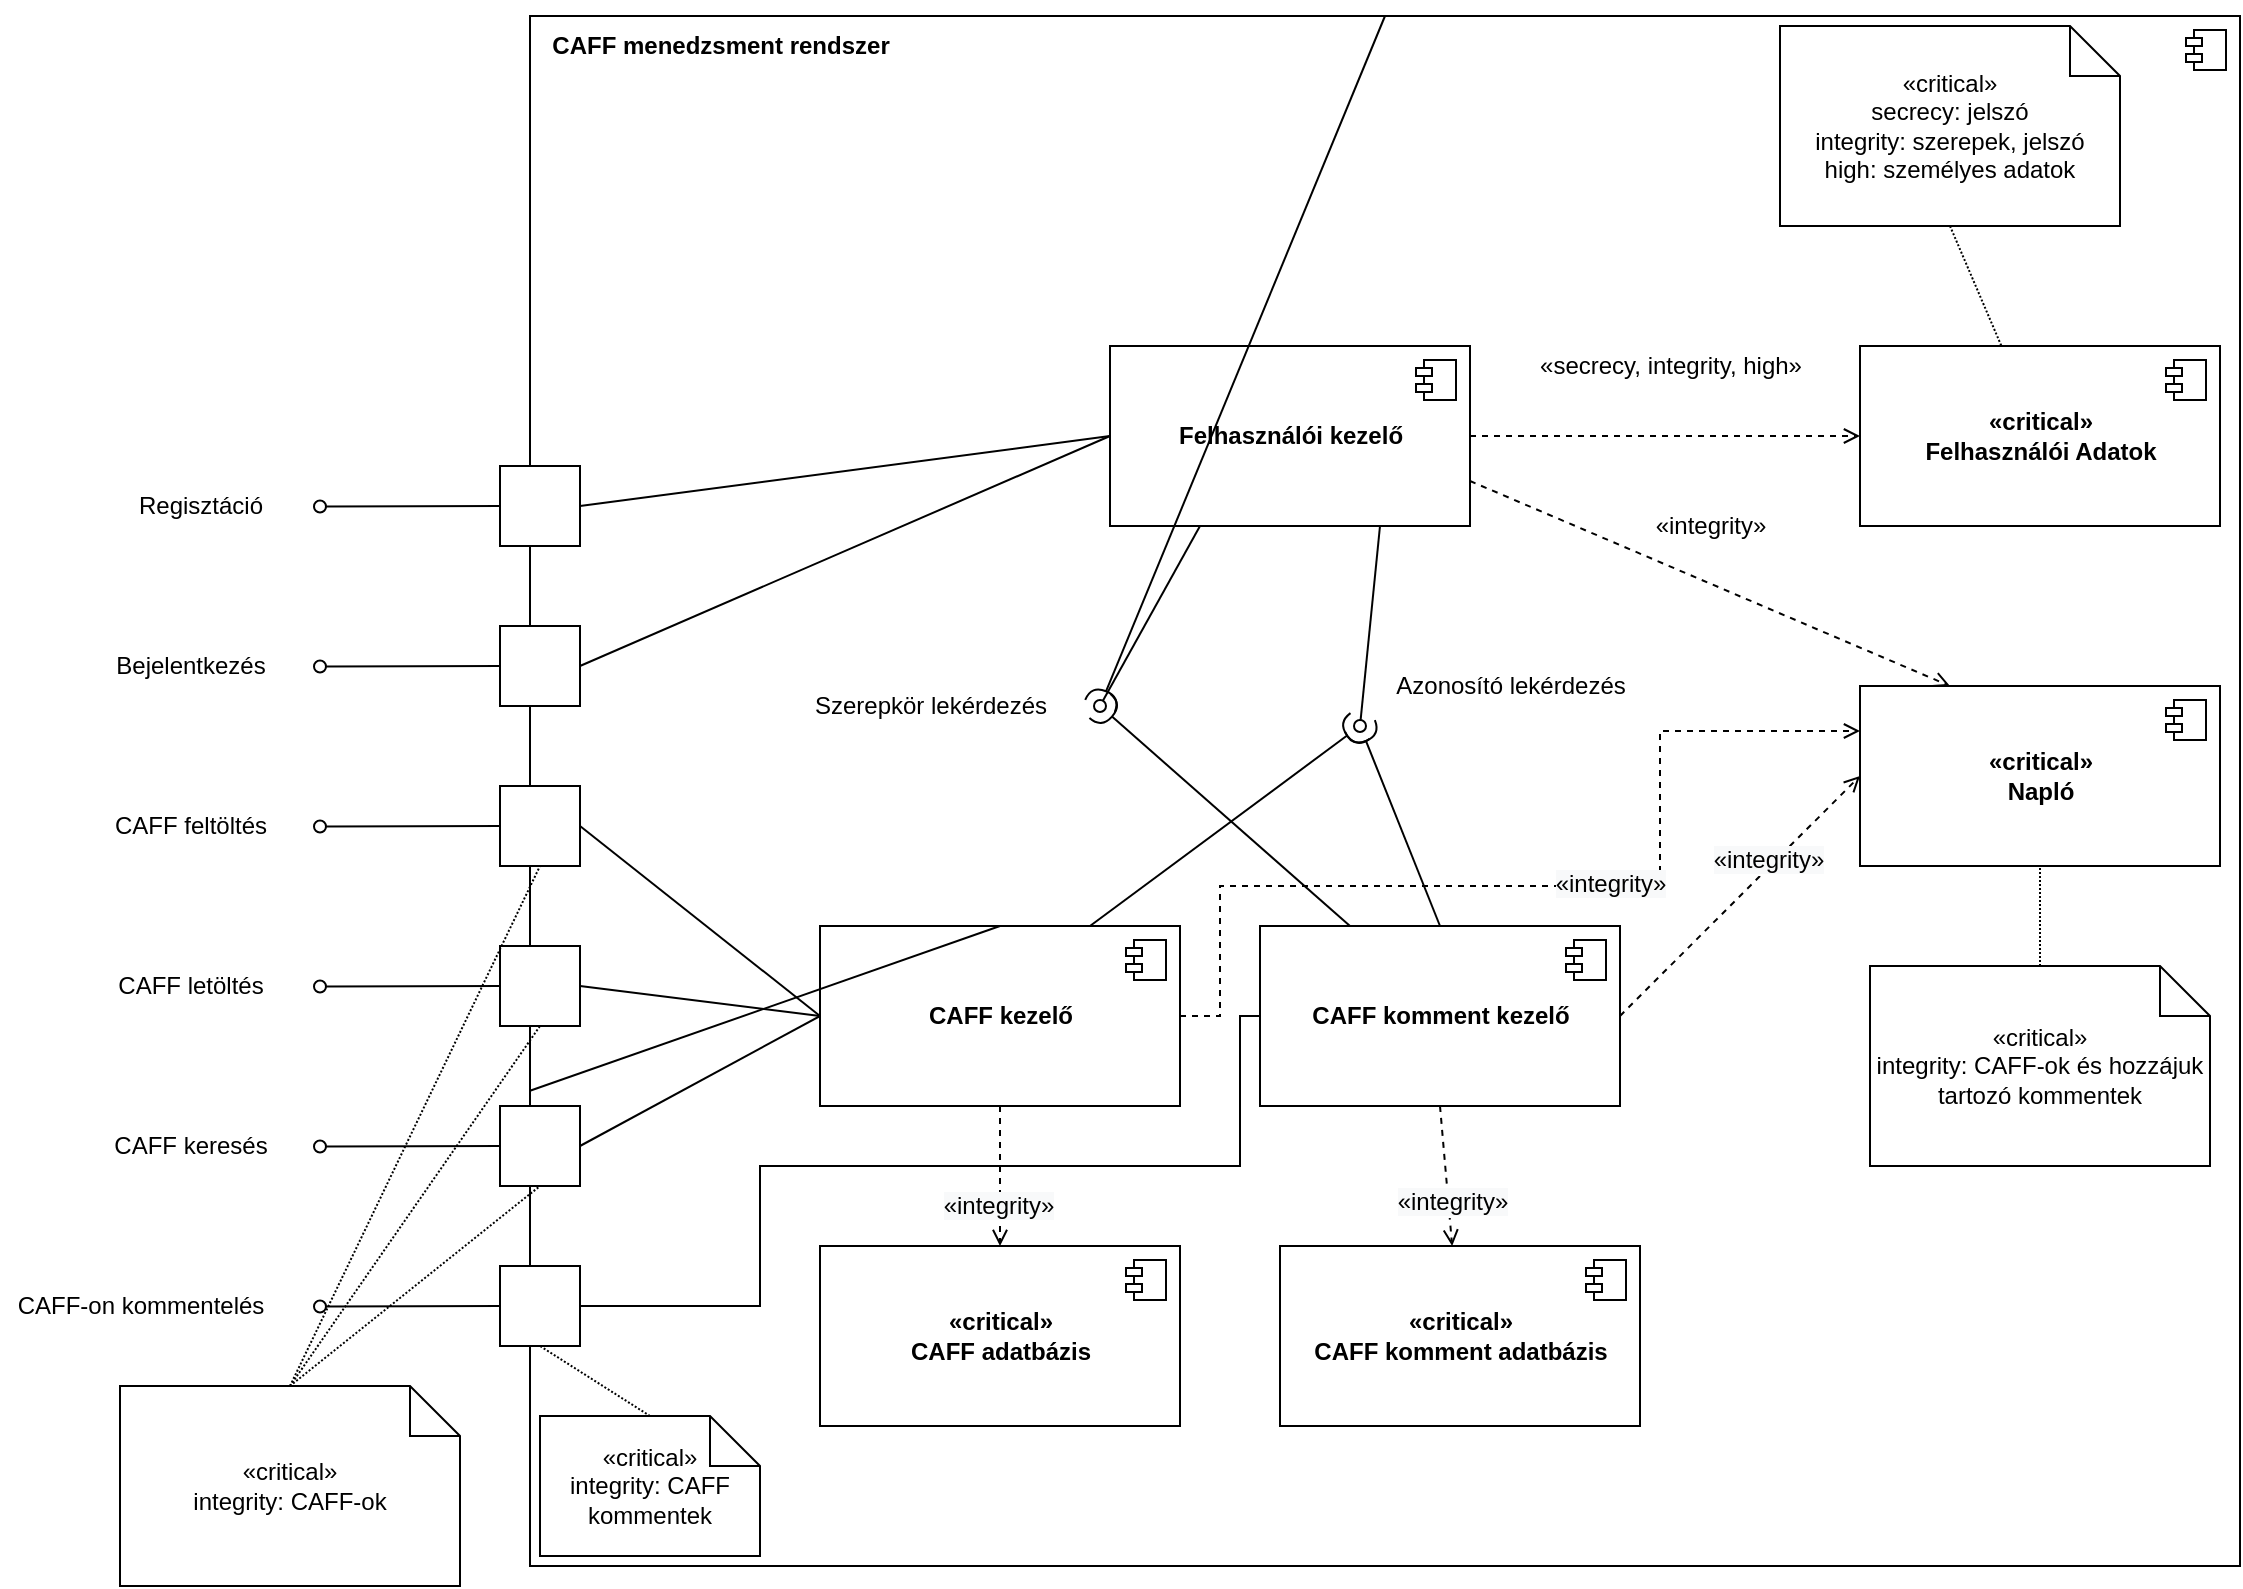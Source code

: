 <mxfile version="15.4.0" type="device"><diagram id="pZsBLCLocK1X_sweAYKc" name="Page-1"><mxGraphModel dx="2272" dy="822" grid="1" gridSize="10" guides="1" tooltips="1" connect="1" arrows="1" fold="1" page="1" pageScale="1" pageWidth="850" pageHeight="1100" math="0" shadow="0"><root><mxCell id="0"/><mxCell id="1" parent="0"/><mxCell id="NrTcaysrjlNpQXRKOURs-41" value="" style="html=1;dropTarget=0;" parent="1" vertex="1"><mxGeometry x="45" y="25" width="855" height="775" as="geometry"/></mxCell><mxCell id="NrTcaysrjlNpQXRKOURs-42" value="" style="shape=module;jettyWidth=8;jettyHeight=4;" parent="NrTcaysrjlNpQXRKOURs-41" vertex="1"><mxGeometry x="1" width="20" height="20" relative="1" as="geometry"><mxPoint x="-27" y="7" as="offset"/></mxGeometry></mxCell><mxCell id="NrTcaysrjlNpQXRKOURs-6" style="edgeStyle=orthogonalEdgeStyle;rounded=0;orthogonalLoop=1;jettySize=auto;html=1;exitX=1;exitY=0.5;exitDx=0;exitDy=0;entryX=0;entryY=0.5;entryDx=0;entryDy=0;dashed=1;endArrow=open;endFill=0;" parent="1" source="NrTcaysrjlNpQXRKOURs-2" target="NrTcaysrjlNpQXRKOURs-4" edge="1"><mxGeometry relative="1" as="geometry"/></mxCell><mxCell id="NrTcaysrjlNpQXRKOURs-26" style="edgeStyle=none;rounded=0;orthogonalLoop=1;jettySize=auto;html=1;exitX=0.25;exitY=1;exitDx=0;exitDy=0;endArrow=oval;endFill=0;" parent="1" source="NrTcaysrjlNpQXRKOURs-2" edge="1"><mxGeometry relative="1" as="geometry"><mxPoint x="330" y="370" as="targetPoint"/></mxGeometry></mxCell><mxCell id="NrTcaysrjlNpQXRKOURs-40" style="rounded=0;orthogonalLoop=1;jettySize=auto;html=1;exitX=1;exitY=0.75;exitDx=0;exitDy=0;entryX=0.25;entryY=0;entryDx=0;entryDy=0;dashed=1;endArrow=open;endFill=0;" parent="1" source="NrTcaysrjlNpQXRKOURs-2" target="NrTcaysrjlNpQXRKOURs-36" edge="1"><mxGeometry relative="1" as="geometry"/></mxCell><mxCell id="NrTcaysrjlNpQXRKOURs-2" value="Felhasználói kezelő" style="html=1;dropTarget=0;fontStyle=1" parent="1" vertex="1"><mxGeometry x="335" y="190" width="180" height="90" as="geometry"/></mxCell><mxCell id="NrTcaysrjlNpQXRKOURs-3" value="" style="shape=module;jettyWidth=8;jettyHeight=4;" parent="NrTcaysrjlNpQXRKOURs-2" vertex="1"><mxGeometry x="1" width="20" height="20" relative="1" as="geometry"><mxPoint x="-27" y="7" as="offset"/></mxGeometry></mxCell><mxCell id="NrTcaysrjlNpQXRKOURs-4" value="«critical»&lt;br&gt;Felhasználói Adatok" style="html=1;dropTarget=0;fontStyle=1" parent="1" vertex="1"><mxGeometry x="710" y="190" width="180" height="90" as="geometry"/></mxCell><mxCell id="NrTcaysrjlNpQXRKOURs-5" value="" style="shape=module;jettyWidth=8;jettyHeight=4;" parent="NrTcaysrjlNpQXRKOURs-4" vertex="1"><mxGeometry x="1" width="20" height="20" relative="1" as="geometry"><mxPoint x="-27" y="7" as="offset"/></mxGeometry></mxCell><mxCell id="NrTcaysrjlNpQXRKOURs-19" style="edgeStyle=none;rounded=0;orthogonalLoop=1;jettySize=auto;html=1;exitX=0.5;exitY=1;exitDx=0;exitDy=0;entryX=0.5;entryY=0;entryDx=0;entryDy=0;dashed=1;endArrow=open;endFill=0;" parent="1" source="NrTcaysrjlNpQXRKOURs-10" target="NrTcaysrjlNpQXRKOURs-14" edge="1"><mxGeometry relative="1" as="geometry"/></mxCell><mxCell id="NrTcaysrjlNpQXRKOURs-90" value="&lt;span style=&quot;font-size: 12px ; background-color: rgb(248 , 249 , 250)&quot;&gt;«integrity»&lt;/span&gt;" style="edgeLabel;html=1;align=center;verticalAlign=middle;resizable=0;points=[];" parent="NrTcaysrjlNpQXRKOURs-19" vertex="1" connectable="0"><mxGeometry x="0.429" y="-1" relative="1" as="geometry"><mxPoint as="offset"/></mxGeometry></mxCell><mxCell id="NrTcaysrjlNpQXRKOURs-30" style="edgeStyle=none;rounded=0;orthogonalLoop=1;jettySize=auto;html=1;exitX=0.5;exitY=0;exitDx=0;exitDy=0;endArrow=halfCircle;endFill=0;startArrow=none;" parent="1" source="NrTcaysrjlNpQXRKOURs-41" edge="1"><mxGeometry relative="1" as="geometry"><mxPoint x="330" y="370" as="targetPoint"/></mxGeometry></mxCell><mxCell id="NrTcaysrjlNpQXRKOURs-34" style="edgeStyle=none;rounded=0;orthogonalLoop=1;jettySize=auto;html=1;exitX=0.75;exitY=0;exitDx=0;exitDy=0;endArrow=halfCircle;endFill=0;" parent="1" source="NrTcaysrjlNpQXRKOURs-10" edge="1"><mxGeometry relative="1" as="geometry"><mxPoint x="460" y="380" as="targetPoint"/></mxGeometry></mxCell><mxCell id="NrTcaysrjlNpQXRKOURs-39" style="edgeStyle=orthogonalEdgeStyle;rounded=0;orthogonalLoop=1;jettySize=auto;html=1;exitX=1;exitY=0.5;exitDx=0;exitDy=0;entryX=0;entryY=0.25;entryDx=0;entryDy=0;dashed=1;endArrow=open;endFill=0;" parent="1" source="NrTcaysrjlNpQXRKOURs-10" target="NrTcaysrjlNpQXRKOURs-36" edge="1"><mxGeometry relative="1" as="geometry"><Array as="points"><mxPoint x="390" y="525"/><mxPoint x="390" y="460"/><mxPoint x="610" y="460"/><mxPoint x="610" y="383"/></Array></mxGeometry></mxCell><mxCell id="NrTcaysrjlNpQXRKOURs-85" value="&lt;span style=&quot;color: rgba(0 , 0 , 0 , 0) ; font-family: monospace ; font-size: 0px ; background-color: rgb(248 , 249 , 250)&quot;&gt;%3CmxGraphModel%3E%3Croot%3E%3CmxCell%20id%3D%220%22%2F%3E%3CmxCell%20id%3D%221%22%20parent%3D%220%22%2F%3E%3CmxCell%20id%3D%222%22%20value%3D%22%26lt%3Bspan%26gt%3B%C2%ABintegrity%C2%BB%26lt%3B%2Fspan%26gt%3B%22%20style%3D%22text%3Bhtml%3D1%3Balign%3Dcenter%3BverticalAlign%3Dmiddle%3Bresizable%3D0%3Bpoints%3D%5B%5D%3Bautosize%3D1%3BstrokeColor%3Dnone%3BfillColor%3Dnone%3B%22%20vertex%3D%221%22%20parent%3D%221%22%3E%3CmxGeometry%20x%3D%22600%22%20y%3D%22270%22%20width%3D%2270%22%20height%3D%2220%22%20as%3D%22geometry%22%2F%3E%3C%2FmxCell%3E%3C%2Froot%3E%3C%2FmxGraphModel%3E&lt;/span&gt;" style="edgeLabel;html=1;align=center;verticalAlign=middle;resizable=0;points=[];" parent="NrTcaysrjlNpQXRKOURs-39" vertex="1" connectable="0"><mxGeometry x="0.119" y="-1" relative="1" as="geometry"><mxPoint as="offset"/></mxGeometry></mxCell><mxCell id="NrTcaysrjlNpQXRKOURs-86" value="&lt;span style=&quot;font-size: 12px ; background-color: rgb(248 , 249 , 250)&quot;&gt;«integrity»&lt;/span&gt;" style="edgeLabel;html=1;align=center;verticalAlign=middle;resizable=0;points=[];" parent="NrTcaysrjlNpQXRKOURs-39" vertex="1" connectable="0"><mxGeometry x="0.161" y="1" relative="1" as="geometry"><mxPoint as="offset"/></mxGeometry></mxCell><mxCell id="NrTcaysrjlNpQXRKOURs-10" value="CAFF kezelő" style="html=1;dropTarget=0;fontStyle=1" parent="1" vertex="1"><mxGeometry x="190" y="480" width="180" height="90" as="geometry"/></mxCell><mxCell id="NrTcaysrjlNpQXRKOURs-11" value="" style="shape=module;jettyWidth=8;jettyHeight=4;" parent="NrTcaysrjlNpQXRKOURs-10" vertex="1"><mxGeometry x="1" width="20" height="20" relative="1" as="geometry"><mxPoint x="-27" y="7" as="offset"/></mxGeometry></mxCell><mxCell id="NrTcaysrjlNpQXRKOURs-18" style="edgeStyle=none;rounded=0;orthogonalLoop=1;jettySize=auto;html=1;exitX=0.5;exitY=1;exitDx=0;exitDy=0;dashed=1;endArrow=open;endFill=0;" parent="1" source="NrTcaysrjlNpQXRKOURs-12" target="NrTcaysrjlNpQXRKOURs-16" edge="1"><mxGeometry relative="1" as="geometry"/></mxCell><mxCell id="NrTcaysrjlNpQXRKOURs-89" value="&lt;span style=&quot;font-size: 12px ; background-color: rgb(248 , 249 , 250)&quot;&gt;«integrity»&lt;/span&gt;" style="edgeLabel;html=1;align=center;verticalAlign=middle;resizable=0;points=[];" parent="NrTcaysrjlNpQXRKOURs-18" vertex="1" connectable="0"><mxGeometry x="0.376" y="2" relative="1" as="geometry"><mxPoint as="offset"/></mxGeometry></mxCell><mxCell id="NrTcaysrjlNpQXRKOURs-31" style="edgeStyle=none;rounded=0;orthogonalLoop=1;jettySize=auto;html=1;exitX=0.25;exitY=0;exitDx=0;exitDy=0;endArrow=halfCircle;endFill=0;" parent="1" source="NrTcaysrjlNpQXRKOURs-12" edge="1"><mxGeometry relative="1" as="geometry"><mxPoint x="330" y="370" as="targetPoint"/></mxGeometry></mxCell><mxCell id="NrTcaysrjlNpQXRKOURs-35" style="edgeStyle=none;rounded=0;orthogonalLoop=1;jettySize=auto;html=1;exitX=0.5;exitY=0;exitDx=0;exitDy=0;endArrow=halfCircle;endFill=0;" parent="1" source="NrTcaysrjlNpQXRKOURs-12" edge="1"><mxGeometry relative="1" as="geometry"><mxPoint x="460.0" y="380" as="targetPoint"/></mxGeometry></mxCell><mxCell id="NrTcaysrjlNpQXRKOURs-38" style="edgeStyle=none;rounded=0;orthogonalLoop=1;jettySize=auto;html=1;exitX=1;exitY=0.5;exitDx=0;exitDy=0;entryX=0;entryY=0.5;entryDx=0;entryDy=0;dashed=1;endArrow=open;endFill=0;" parent="1" source="NrTcaysrjlNpQXRKOURs-12" target="NrTcaysrjlNpQXRKOURs-36" edge="1"><mxGeometry relative="1" as="geometry"/></mxCell><mxCell id="NrTcaysrjlNpQXRKOURs-88" value="&lt;span style=&quot;font-size: 12px ; background-color: rgb(248 , 249 , 250)&quot;&gt;«integrity»&lt;/span&gt;" style="edgeLabel;html=1;align=center;verticalAlign=middle;resizable=0;points=[];" parent="NrTcaysrjlNpQXRKOURs-38" vertex="1" connectable="0"><mxGeometry x="0.267" y="3" relative="1" as="geometry"><mxPoint as="offset"/></mxGeometry></mxCell><mxCell id="NrTcaysrjlNpQXRKOURs-12" value="CAFF komment kezelő" style="html=1;dropTarget=0;fontStyle=1" parent="1" vertex="1"><mxGeometry x="410" y="480" width="180" height="90" as="geometry"/></mxCell><mxCell id="NrTcaysrjlNpQXRKOURs-13" value="" style="shape=module;jettyWidth=8;jettyHeight=4;" parent="NrTcaysrjlNpQXRKOURs-12" vertex="1"><mxGeometry x="1" width="20" height="20" relative="1" as="geometry"><mxPoint x="-27" y="7" as="offset"/></mxGeometry></mxCell><mxCell id="NrTcaysrjlNpQXRKOURs-14" value="«critical»&lt;br&gt;CAFF adatbázis" style="html=1;dropTarget=0;fontStyle=1" parent="1" vertex="1"><mxGeometry x="190" y="640" width="180" height="90" as="geometry"/></mxCell><mxCell id="NrTcaysrjlNpQXRKOURs-15" value="" style="shape=module;jettyWidth=8;jettyHeight=4;" parent="NrTcaysrjlNpQXRKOURs-14" vertex="1"><mxGeometry x="1" width="20" height="20" relative="1" as="geometry"><mxPoint x="-27" y="7" as="offset"/></mxGeometry></mxCell><mxCell id="NrTcaysrjlNpQXRKOURs-16" value="«critical»&lt;br&gt;CAFF komment adatbázis" style="html=1;dropTarget=0;fontStyle=1" parent="1" vertex="1"><mxGeometry x="420" y="640" width="180" height="90" as="geometry"/></mxCell><mxCell id="NrTcaysrjlNpQXRKOURs-17" value="" style="shape=module;jettyWidth=8;jettyHeight=4;" parent="NrTcaysrjlNpQXRKOURs-16" vertex="1"><mxGeometry x="1" width="20" height="20" relative="1" as="geometry"><mxPoint x="-27" y="7" as="offset"/></mxGeometry></mxCell><mxCell id="NrTcaysrjlNpQXRKOURs-20" value="" style="rounded=0;orthogonalLoop=1;jettySize=auto;html=1;endArrow=oval;endFill=0;sketch=0;sourcePerimeterSpacing=0;targetPerimeterSpacing=0;exitX=0.75;exitY=1;exitDx=0;exitDy=0;" parent="1" source="NrTcaysrjlNpQXRKOURs-2" edge="1"><mxGeometry relative="1" as="geometry"><mxPoint x="400" y="515" as="sourcePoint"/><mxPoint x="460" y="380" as="targetPoint"/></mxGeometry></mxCell><mxCell id="NrTcaysrjlNpQXRKOURs-25" value="Azonosító lekérdezés" style="text;html=1;align=center;verticalAlign=middle;resizable=0;points=[];autosize=1;strokeColor=none;fillColor=none;" parent="1" vertex="1"><mxGeometry x="470" y="350" width="130" height="20" as="geometry"/></mxCell><mxCell id="NrTcaysrjlNpQXRKOURs-32" value="Szerepkör lekérdezés" style="text;html=1;align=center;verticalAlign=middle;resizable=0;points=[];autosize=1;strokeColor=none;fillColor=none;" parent="1" vertex="1"><mxGeometry x="180" y="360" width="130" height="20" as="geometry"/></mxCell><mxCell id="NrTcaysrjlNpQXRKOURs-36" value="«critical»&lt;br&gt;Napló" style="html=1;dropTarget=0;fontStyle=1" parent="1" vertex="1"><mxGeometry x="710" y="360" width="180" height="90" as="geometry"/></mxCell><mxCell id="NrTcaysrjlNpQXRKOURs-37" value="" style="shape=module;jettyWidth=8;jettyHeight=4;" parent="NrTcaysrjlNpQXRKOURs-36" vertex="1"><mxGeometry x="1" width="20" height="20" relative="1" as="geometry"><mxPoint x="-27" y="7" as="offset"/></mxGeometry></mxCell><mxCell id="NrTcaysrjlNpQXRKOURs-43" value="&lt;b&gt;CAFF menedzsment rendszer&lt;/b&gt;" style="text;html=1;align=center;verticalAlign=middle;resizable=0;points=[];autosize=1;strokeColor=none;fillColor=none;" parent="1" vertex="1"><mxGeometry x="50" y="30" width="180" height="20" as="geometry"/></mxCell><mxCell id="NrTcaysrjlNpQXRKOURs-49" style="edgeStyle=none;rounded=0;orthogonalLoop=1;jettySize=auto;html=1;exitX=0;exitY=0.5;exitDx=0;exitDy=0;endArrow=oval;endFill=0;" parent="1" source="NrTcaysrjlNpQXRKOURs-46" edge="1"><mxGeometry relative="1" as="geometry"><mxPoint x="-60" y="270.235" as="targetPoint"/></mxGeometry></mxCell><mxCell id="NrTcaysrjlNpQXRKOURs-70" style="edgeStyle=none;rounded=0;orthogonalLoop=1;jettySize=auto;html=1;exitX=1;exitY=0.5;exitDx=0;exitDy=0;entryX=0;entryY=0.5;entryDx=0;entryDy=0;endArrow=none;endFill=0;" parent="1" source="NrTcaysrjlNpQXRKOURs-46" target="NrTcaysrjlNpQXRKOURs-2" edge="1"><mxGeometry relative="1" as="geometry"/></mxCell><mxCell id="NrTcaysrjlNpQXRKOURs-46" value="" style="whiteSpace=wrap;html=1;aspect=fixed;" parent="1" vertex="1"><mxGeometry x="30" y="250" width="40" height="40" as="geometry"/></mxCell><mxCell id="NrTcaysrjlNpQXRKOURs-50" style="edgeStyle=none;rounded=0;orthogonalLoop=1;jettySize=auto;html=1;exitX=0;exitY=0.5;exitDx=0;exitDy=0;endArrow=oval;endFill=0;" parent="1" source="NrTcaysrjlNpQXRKOURs-51" edge="1"><mxGeometry relative="1" as="geometry"><mxPoint x="-60" y="350.235" as="targetPoint"/></mxGeometry></mxCell><mxCell id="NrTcaysrjlNpQXRKOURs-71" style="edgeStyle=none;rounded=0;orthogonalLoop=1;jettySize=auto;html=1;exitX=1;exitY=0.5;exitDx=0;exitDy=0;entryX=0;entryY=0.5;entryDx=0;entryDy=0;endArrow=none;endFill=0;" parent="1" source="NrTcaysrjlNpQXRKOURs-51" target="NrTcaysrjlNpQXRKOURs-2" edge="1"><mxGeometry relative="1" as="geometry"/></mxCell><mxCell id="NrTcaysrjlNpQXRKOURs-51" value="" style="whiteSpace=wrap;html=1;aspect=fixed;" parent="1" vertex="1"><mxGeometry x="30" y="330" width="40" height="40" as="geometry"/></mxCell><mxCell id="NrTcaysrjlNpQXRKOURs-52" style="edgeStyle=none;rounded=0;orthogonalLoop=1;jettySize=auto;html=1;exitX=0;exitY=0.5;exitDx=0;exitDy=0;endArrow=oval;endFill=0;" parent="1" source="NrTcaysrjlNpQXRKOURs-53" edge="1"><mxGeometry relative="1" as="geometry"><mxPoint x="-60" y="430.235" as="targetPoint"/></mxGeometry></mxCell><mxCell id="NrTcaysrjlNpQXRKOURs-72" style="edgeStyle=none;rounded=0;orthogonalLoop=1;jettySize=auto;html=1;exitX=1;exitY=0.5;exitDx=0;exitDy=0;entryX=0;entryY=0.5;entryDx=0;entryDy=0;endArrow=none;endFill=0;" parent="1" source="NrTcaysrjlNpQXRKOURs-53" target="NrTcaysrjlNpQXRKOURs-10" edge="1"><mxGeometry relative="1" as="geometry"/></mxCell><mxCell id="NrTcaysrjlNpQXRKOURs-53" value="" style="whiteSpace=wrap;html=1;aspect=fixed;" parent="1" vertex="1"><mxGeometry x="30" y="410" width="40" height="40" as="geometry"/></mxCell><mxCell id="NrTcaysrjlNpQXRKOURs-54" style="edgeStyle=none;rounded=0;orthogonalLoop=1;jettySize=auto;html=1;exitX=0;exitY=0.5;exitDx=0;exitDy=0;endArrow=oval;endFill=0;" parent="1" source="NrTcaysrjlNpQXRKOURs-55" edge="1"><mxGeometry relative="1" as="geometry"><mxPoint x="-60" y="510.235" as="targetPoint"/></mxGeometry></mxCell><mxCell id="NrTcaysrjlNpQXRKOURs-73" style="edgeStyle=none;rounded=0;orthogonalLoop=1;jettySize=auto;html=1;exitX=1;exitY=0.5;exitDx=0;exitDy=0;entryX=0;entryY=0.5;entryDx=0;entryDy=0;endArrow=none;endFill=0;" parent="1" source="NrTcaysrjlNpQXRKOURs-55" target="NrTcaysrjlNpQXRKOURs-10" edge="1"><mxGeometry relative="1" as="geometry"/></mxCell><mxCell id="NrTcaysrjlNpQXRKOURs-55" value="" style="whiteSpace=wrap;html=1;aspect=fixed;" parent="1" vertex="1"><mxGeometry x="30" y="490" width="40" height="40" as="geometry"/></mxCell><mxCell id="NrTcaysrjlNpQXRKOURs-56" style="edgeStyle=none;rounded=0;orthogonalLoop=1;jettySize=auto;html=1;exitX=0;exitY=0.5;exitDx=0;exitDy=0;endArrow=oval;endFill=0;" parent="1" source="NrTcaysrjlNpQXRKOURs-57" edge="1"><mxGeometry relative="1" as="geometry"><mxPoint x="-60" y="590.235" as="targetPoint"/></mxGeometry></mxCell><mxCell id="NrTcaysrjlNpQXRKOURs-74" style="edgeStyle=none;rounded=0;orthogonalLoop=1;jettySize=auto;html=1;exitX=1;exitY=0.5;exitDx=0;exitDy=0;entryX=0;entryY=0.5;entryDx=0;entryDy=0;endArrow=none;endFill=0;" parent="1" source="NrTcaysrjlNpQXRKOURs-57" target="NrTcaysrjlNpQXRKOURs-10" edge="1"><mxGeometry relative="1" as="geometry"/></mxCell><mxCell id="NrTcaysrjlNpQXRKOURs-57" value="" style="whiteSpace=wrap;html=1;aspect=fixed;" parent="1" vertex="1"><mxGeometry x="30" y="570" width="40" height="40" as="geometry"/></mxCell><mxCell id="NrTcaysrjlNpQXRKOURs-58" style="edgeStyle=none;rounded=0;orthogonalLoop=1;jettySize=auto;html=1;exitX=0;exitY=0.5;exitDx=0;exitDy=0;endArrow=oval;endFill=0;" parent="1" source="NrTcaysrjlNpQXRKOURs-59" edge="1"><mxGeometry relative="1" as="geometry"><mxPoint x="-60" y="670.235" as="targetPoint"/></mxGeometry></mxCell><mxCell id="NrTcaysrjlNpQXRKOURs-75" style="edgeStyle=orthogonalEdgeStyle;rounded=0;orthogonalLoop=1;jettySize=auto;html=1;exitX=1;exitY=0.5;exitDx=0;exitDy=0;entryX=0;entryY=0.5;entryDx=0;entryDy=0;endArrow=none;endFill=0;" parent="1" source="NrTcaysrjlNpQXRKOURs-59" target="NrTcaysrjlNpQXRKOURs-12" edge="1"><mxGeometry relative="1" as="geometry"><Array as="points"><mxPoint x="160" y="670"/><mxPoint x="160" y="600"/><mxPoint x="400" y="600"/><mxPoint x="400" y="525"/></Array></mxGeometry></mxCell><mxCell id="NrTcaysrjlNpQXRKOURs-59" value="" style="whiteSpace=wrap;html=1;aspect=fixed;" parent="1" vertex="1"><mxGeometry x="30" y="650" width="40" height="40" as="geometry"/></mxCell><mxCell id="NrTcaysrjlNpQXRKOURs-64" value="Regisztáció" style="text;html=1;align=center;verticalAlign=middle;resizable=0;points=[];autosize=1;strokeColor=none;fillColor=none;" parent="1" vertex="1"><mxGeometry x="-160" y="260" width="80" height="20" as="geometry"/></mxCell><mxCell id="NrTcaysrjlNpQXRKOURs-65" value="Bejelentkezés" style="text;html=1;align=center;verticalAlign=middle;resizable=0;points=[];autosize=1;strokeColor=none;fillColor=none;" parent="1" vertex="1"><mxGeometry x="-170" y="340" width="90" height="20" as="geometry"/></mxCell><mxCell id="NrTcaysrjlNpQXRKOURs-66" value="CAFF feltöltés" style="text;html=1;align=center;verticalAlign=middle;resizable=0;points=[];autosize=1;strokeColor=none;fillColor=none;" parent="1" vertex="1"><mxGeometry x="-170" y="420" width="90" height="20" as="geometry"/></mxCell><mxCell id="NrTcaysrjlNpQXRKOURs-67" value="CAFF letöltés" style="text;html=1;align=center;verticalAlign=middle;resizable=0;points=[];autosize=1;strokeColor=none;fillColor=none;" parent="1" vertex="1"><mxGeometry x="-170" y="500" width="90" height="20" as="geometry"/></mxCell><mxCell id="NrTcaysrjlNpQXRKOURs-68" value="CAFF keresés" style="text;html=1;align=center;verticalAlign=middle;resizable=0;points=[];autosize=1;strokeColor=none;fillColor=none;" parent="1" vertex="1"><mxGeometry x="-170" y="580" width="90" height="20" as="geometry"/></mxCell><mxCell id="NrTcaysrjlNpQXRKOURs-69" value="CAFF-on kommentelés" style="text;html=1;align=center;verticalAlign=middle;resizable=0;points=[];autosize=1;strokeColor=none;fillColor=none;" parent="1" vertex="1"><mxGeometry x="-220" y="660" width="140" height="20" as="geometry"/></mxCell><mxCell id="NrTcaysrjlNpQXRKOURs-80" style="rounded=0;orthogonalLoop=1;jettySize=auto;html=1;exitX=0.5;exitY=1;exitDx=0;exitDy=0;exitPerimeter=0;endArrow=none;endFill=0;dashed=1;dashPattern=1 1;" parent="1" source="NrTcaysrjlNpQXRKOURs-79" target="NrTcaysrjlNpQXRKOURs-4" edge="1"><mxGeometry relative="1" as="geometry"/></mxCell><mxCell id="NrTcaysrjlNpQXRKOURs-79" value="«critical»&lt;br&gt;secrecy: jelszó&lt;br&gt;integrity: szerepek, jelszó&lt;br&gt;&lt;div&gt;&lt;span&gt;high: személyes adatok&lt;/span&gt;&lt;/div&gt;" style="shape=note2;boundedLbl=1;whiteSpace=wrap;html=1;size=25;verticalAlign=middle;align=center;horizontal=1;labelPosition=center;verticalLabelPosition=middle;" parent="1" vertex="1"><mxGeometry x="670" y="30" width="170" height="100" as="geometry"/></mxCell><mxCell id="NrTcaysrjlNpQXRKOURs-81" value="&lt;span&gt;«secrecy, integrity, high»&lt;/span&gt;&lt;br&gt;" style="text;html=1;align=center;verticalAlign=middle;resizable=0;points=[];autosize=1;strokeColor=none;fillColor=none;" parent="1" vertex="1"><mxGeometry x="540" y="190" width="150" height="20" as="geometry"/></mxCell><mxCell id="NrTcaysrjlNpQXRKOURs-82" value="&lt;span&gt;«integrity»&lt;/span&gt;" style="text;html=1;align=center;verticalAlign=middle;resizable=0;points=[];autosize=1;strokeColor=none;fillColor=none;" parent="1" vertex="1"><mxGeometry x="600" y="270" width="70" height="20" as="geometry"/></mxCell><mxCell id="NrTcaysrjlNpQXRKOURs-92" style="edgeStyle=none;rounded=0;orthogonalLoop=1;jettySize=auto;html=1;exitX=0.5;exitY=0;exitDx=0;exitDy=0;exitPerimeter=0;entryX=0.5;entryY=1;entryDx=0;entryDy=0;dashed=1;dashPattern=1 1;endArrow=none;endFill=0;" parent="1" source="NrTcaysrjlNpQXRKOURs-91" target="NrTcaysrjlNpQXRKOURs-36" edge="1"><mxGeometry relative="1" as="geometry"/></mxCell><mxCell id="NrTcaysrjlNpQXRKOURs-91" value="«critical»&lt;br&gt;integrity: CAFF-ok és hozzájuk tartozó kommentek" style="shape=note2;boundedLbl=1;whiteSpace=wrap;html=1;size=25;verticalAlign=middle;align=center;horizontal=1;labelPosition=center;verticalLabelPosition=middle;" parent="1" vertex="1"><mxGeometry x="715" y="500" width="170" height="100" as="geometry"/></mxCell><mxCell id="NrTcaysrjlNpQXRKOURs-94" style="edgeStyle=none;rounded=0;orthogonalLoop=1;jettySize=auto;html=1;exitX=0.5;exitY=0;exitDx=0;exitDy=0;exitPerimeter=0;entryX=0.5;entryY=1;entryDx=0;entryDy=0;dashed=1;dashPattern=1 1;endArrow=none;endFill=0;" parent="1" source="NrTcaysrjlNpQXRKOURs-93" target="NrTcaysrjlNpQXRKOURs-57" edge="1"><mxGeometry relative="1" as="geometry"/></mxCell><mxCell id="NrTcaysrjlNpQXRKOURs-95" style="edgeStyle=none;rounded=0;orthogonalLoop=1;jettySize=auto;html=1;exitX=0.5;exitY=0;exitDx=0;exitDy=0;exitPerimeter=0;entryX=0.5;entryY=1;entryDx=0;entryDy=0;dashed=1;dashPattern=1 1;endArrow=none;endFill=0;" parent="1" source="NrTcaysrjlNpQXRKOURs-93" target="NrTcaysrjlNpQXRKOURs-55" edge="1"><mxGeometry relative="1" as="geometry"/></mxCell><mxCell id="NrTcaysrjlNpQXRKOURs-96" style="edgeStyle=none;rounded=0;orthogonalLoop=1;jettySize=auto;html=1;exitX=0.5;exitY=0;exitDx=0;exitDy=0;exitPerimeter=0;entryX=0.5;entryY=1;entryDx=0;entryDy=0;dashed=1;dashPattern=1 1;endArrow=none;endFill=0;" parent="1" source="NrTcaysrjlNpQXRKOURs-93" target="NrTcaysrjlNpQXRKOURs-53" edge="1"><mxGeometry relative="1" as="geometry"/></mxCell><mxCell id="NrTcaysrjlNpQXRKOURs-93" value="«critical»&lt;br&gt;integrity: CAFF-ok" style="shape=note2;boundedLbl=1;whiteSpace=wrap;html=1;size=25;verticalAlign=middle;align=center;horizontal=1;labelPosition=center;verticalLabelPosition=middle;" parent="1" vertex="1"><mxGeometry x="-160" y="710" width="170" height="100" as="geometry"/></mxCell><mxCell id="NrTcaysrjlNpQXRKOURs-98" style="edgeStyle=none;rounded=0;orthogonalLoop=1;jettySize=auto;html=1;exitX=0.5;exitY=0;exitDx=0;exitDy=0;exitPerimeter=0;entryX=0.5;entryY=1;entryDx=0;entryDy=0;dashed=1;dashPattern=1 1;endArrow=none;endFill=0;" parent="1" source="NrTcaysrjlNpQXRKOURs-97" target="NrTcaysrjlNpQXRKOURs-59" edge="1"><mxGeometry relative="1" as="geometry"/></mxCell><mxCell id="NrTcaysrjlNpQXRKOURs-97" value="«critical»&lt;br&gt;integrity: CAFF kommentek" style="shape=note2;boundedLbl=1;whiteSpace=wrap;html=1;size=25;verticalAlign=middle;align=center;horizontal=1;labelPosition=center;verticalLabelPosition=middle;" parent="1" vertex="1"><mxGeometry x="50" y="725" width="110" height="70" as="geometry"/></mxCell><mxCell id="NrTcaysrjlNpQXRKOURs-99" value="" style="edgeStyle=none;rounded=0;orthogonalLoop=1;jettySize=auto;html=1;exitX=0.5;exitY=0;exitDx=0;exitDy=0;endArrow=none;endFill=0;" parent="1" source="NrTcaysrjlNpQXRKOURs-10" target="NrTcaysrjlNpQXRKOURs-41" edge="1"><mxGeometry relative="1" as="geometry"><mxPoint x="330" y="370" as="targetPoint"/><mxPoint x="280" y="480" as="sourcePoint"/></mxGeometry></mxCell></root></mxGraphModel></diagram></mxfile>